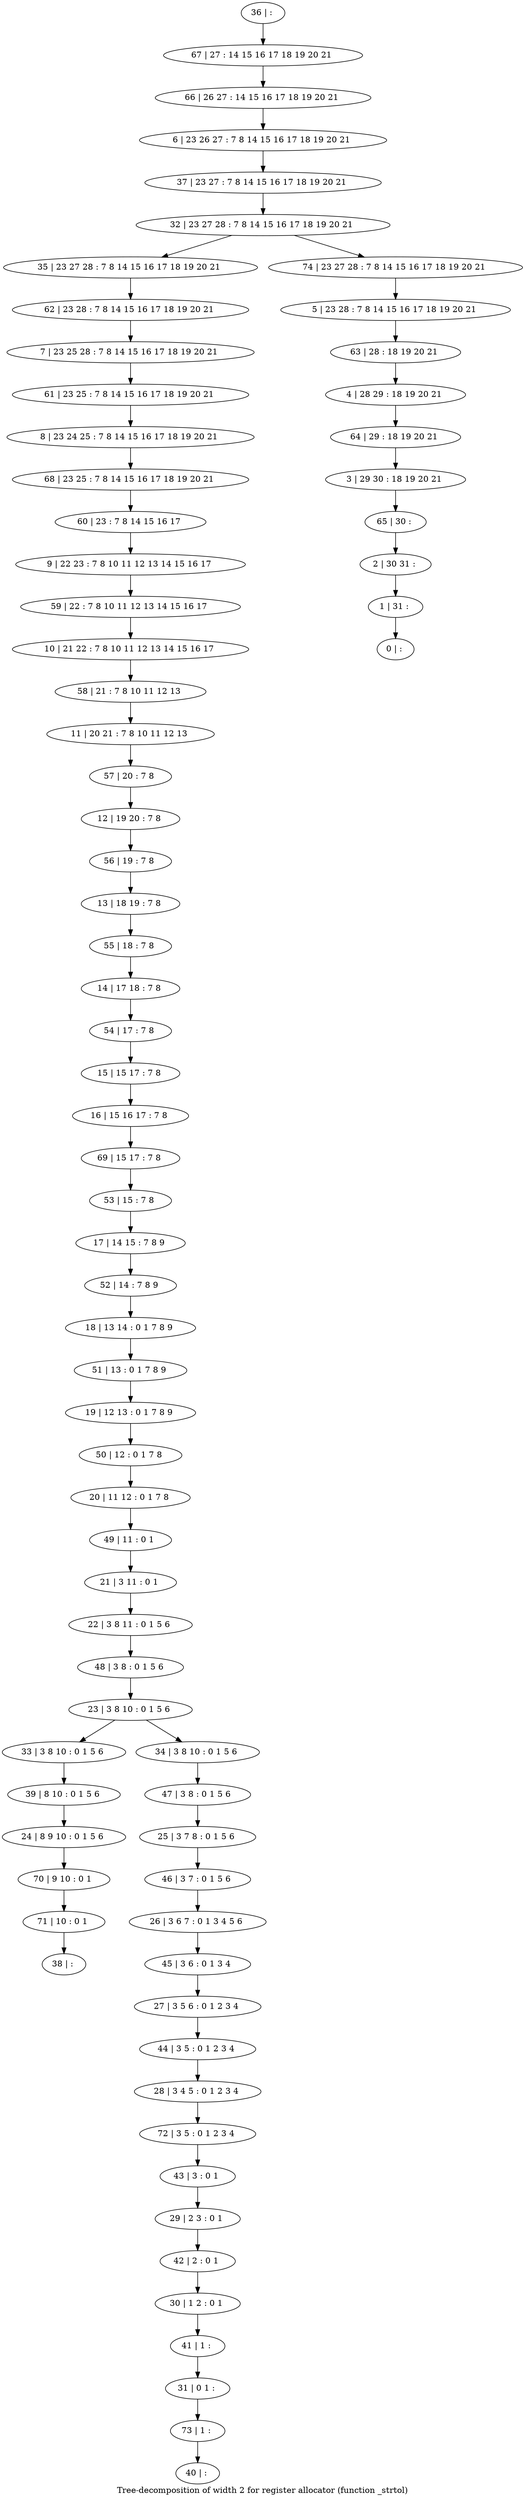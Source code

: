 digraph G {
graph [label="Tree-decomposition of width 2 for register allocator (function _strtol)"]
0[label="0 | : "];
1[label="1 | 31 : "];
2[label="2 | 30 31 : "];
3[label="3 | 29 30 : 18 19 20 21 "];
4[label="4 | 28 29 : 18 19 20 21 "];
5[label="5 | 23 28 : 7 8 14 15 16 17 18 19 20 21 "];
6[label="6 | 23 26 27 : 7 8 14 15 16 17 18 19 20 21 "];
7[label="7 | 23 25 28 : 7 8 14 15 16 17 18 19 20 21 "];
8[label="8 | 23 24 25 : 7 8 14 15 16 17 18 19 20 21 "];
9[label="9 | 22 23 : 7 8 10 11 12 13 14 15 16 17 "];
10[label="10 | 21 22 : 7 8 10 11 12 13 14 15 16 17 "];
11[label="11 | 20 21 : 7 8 10 11 12 13 "];
12[label="12 | 19 20 : 7 8 "];
13[label="13 | 18 19 : 7 8 "];
14[label="14 | 17 18 : 7 8 "];
15[label="15 | 15 17 : 7 8 "];
16[label="16 | 15 16 17 : 7 8 "];
17[label="17 | 14 15 : 7 8 9 "];
18[label="18 | 13 14 : 0 1 7 8 9 "];
19[label="19 | 12 13 : 0 1 7 8 9 "];
20[label="20 | 11 12 : 0 1 7 8 "];
21[label="21 | 3 11 : 0 1 "];
22[label="22 | 3 8 11 : 0 1 5 6 "];
23[label="23 | 3 8 10 : 0 1 5 6 "];
24[label="24 | 8 9 10 : 0 1 5 6 "];
25[label="25 | 3 7 8 : 0 1 5 6 "];
26[label="26 | 3 6 7 : 0 1 3 4 5 6 "];
27[label="27 | 3 5 6 : 0 1 2 3 4 "];
28[label="28 | 3 4 5 : 0 1 2 3 4 "];
29[label="29 | 2 3 : 0 1 "];
30[label="30 | 1 2 : 0 1 "];
31[label="31 | 0 1 : "];
32[label="32 | 23 27 28 : 7 8 14 15 16 17 18 19 20 21 "];
33[label="33 | 3 8 10 : 0 1 5 6 "];
34[label="34 | 3 8 10 : 0 1 5 6 "];
35[label="35 | 23 27 28 : 7 8 14 15 16 17 18 19 20 21 "];
36[label="36 | : "];
37[label="37 | 23 27 : 7 8 14 15 16 17 18 19 20 21 "];
38[label="38 | : "];
39[label="39 | 8 10 : 0 1 5 6 "];
40[label="40 | : "];
41[label="41 | 1 : "];
42[label="42 | 2 : 0 1 "];
43[label="43 | 3 : 0 1 "];
44[label="44 | 3 5 : 0 1 2 3 4 "];
45[label="45 | 3 6 : 0 1 3 4 "];
46[label="46 | 3 7 : 0 1 5 6 "];
47[label="47 | 3 8 : 0 1 5 6 "];
48[label="48 | 3 8 : 0 1 5 6 "];
49[label="49 | 11 : 0 1 "];
50[label="50 | 12 : 0 1 7 8 "];
51[label="51 | 13 : 0 1 7 8 9 "];
52[label="52 | 14 : 7 8 9 "];
53[label="53 | 15 : 7 8 "];
54[label="54 | 17 : 7 8 "];
55[label="55 | 18 : 7 8 "];
56[label="56 | 19 : 7 8 "];
57[label="57 | 20 : 7 8 "];
58[label="58 | 21 : 7 8 10 11 12 13 "];
59[label="59 | 22 : 7 8 10 11 12 13 14 15 16 17 "];
60[label="60 | 23 : 7 8 14 15 16 17 "];
61[label="61 | 23 25 : 7 8 14 15 16 17 18 19 20 21 "];
62[label="62 | 23 28 : 7 8 14 15 16 17 18 19 20 21 "];
63[label="63 | 28 : 18 19 20 21 "];
64[label="64 | 29 : 18 19 20 21 "];
65[label="65 | 30 : "];
66[label="66 | 26 27 : 14 15 16 17 18 19 20 21 "];
67[label="67 | 27 : 14 15 16 17 18 19 20 21 "];
68[label="68 | 23 25 : 7 8 14 15 16 17 18 19 20 21 "];
69[label="69 | 15 17 : 7 8 "];
70[label="70 | 9 10 : 0 1 "];
71[label="71 | 10 : 0 1 "];
72[label="72 | 3 5 : 0 1 2 3 4 "];
73[label="73 | 1 : "];
74[label="74 | 23 27 28 : 7 8 14 15 16 17 18 19 20 21 "];
15->16 ;
21->22 ;
23->33 ;
23->34 ;
39->24 ;
33->39 ;
41->31 ;
30->41 ;
42->30 ;
29->42 ;
43->29 ;
44->28 ;
27->44 ;
45->27 ;
26->45 ;
46->26 ;
25->46 ;
47->25 ;
34->47 ;
48->23 ;
22->48 ;
49->21 ;
20->49 ;
50->20 ;
19->50 ;
51->19 ;
18->51 ;
52->18 ;
17->52 ;
53->17 ;
54->15 ;
14->54 ;
55->14 ;
13->55 ;
56->13 ;
12->56 ;
57->12 ;
11->57 ;
58->11 ;
10->58 ;
59->10 ;
9->59 ;
60->9 ;
61->8 ;
7->61 ;
62->7 ;
35->62 ;
68->60 ;
8->68 ;
69->53 ;
16->69 ;
24->70 ;
71->38 ;
70->71 ;
72->43 ;
28->72 ;
73->40 ;
31->73 ;
36->67 ;
67->66 ;
66->6 ;
6->37 ;
37->32 ;
5->63 ;
63->4 ;
4->64 ;
64->3 ;
3->65 ;
65->2 ;
2->1 ;
1->0 ;
74->5 ;
32->35 ;
32->74 ;
}
